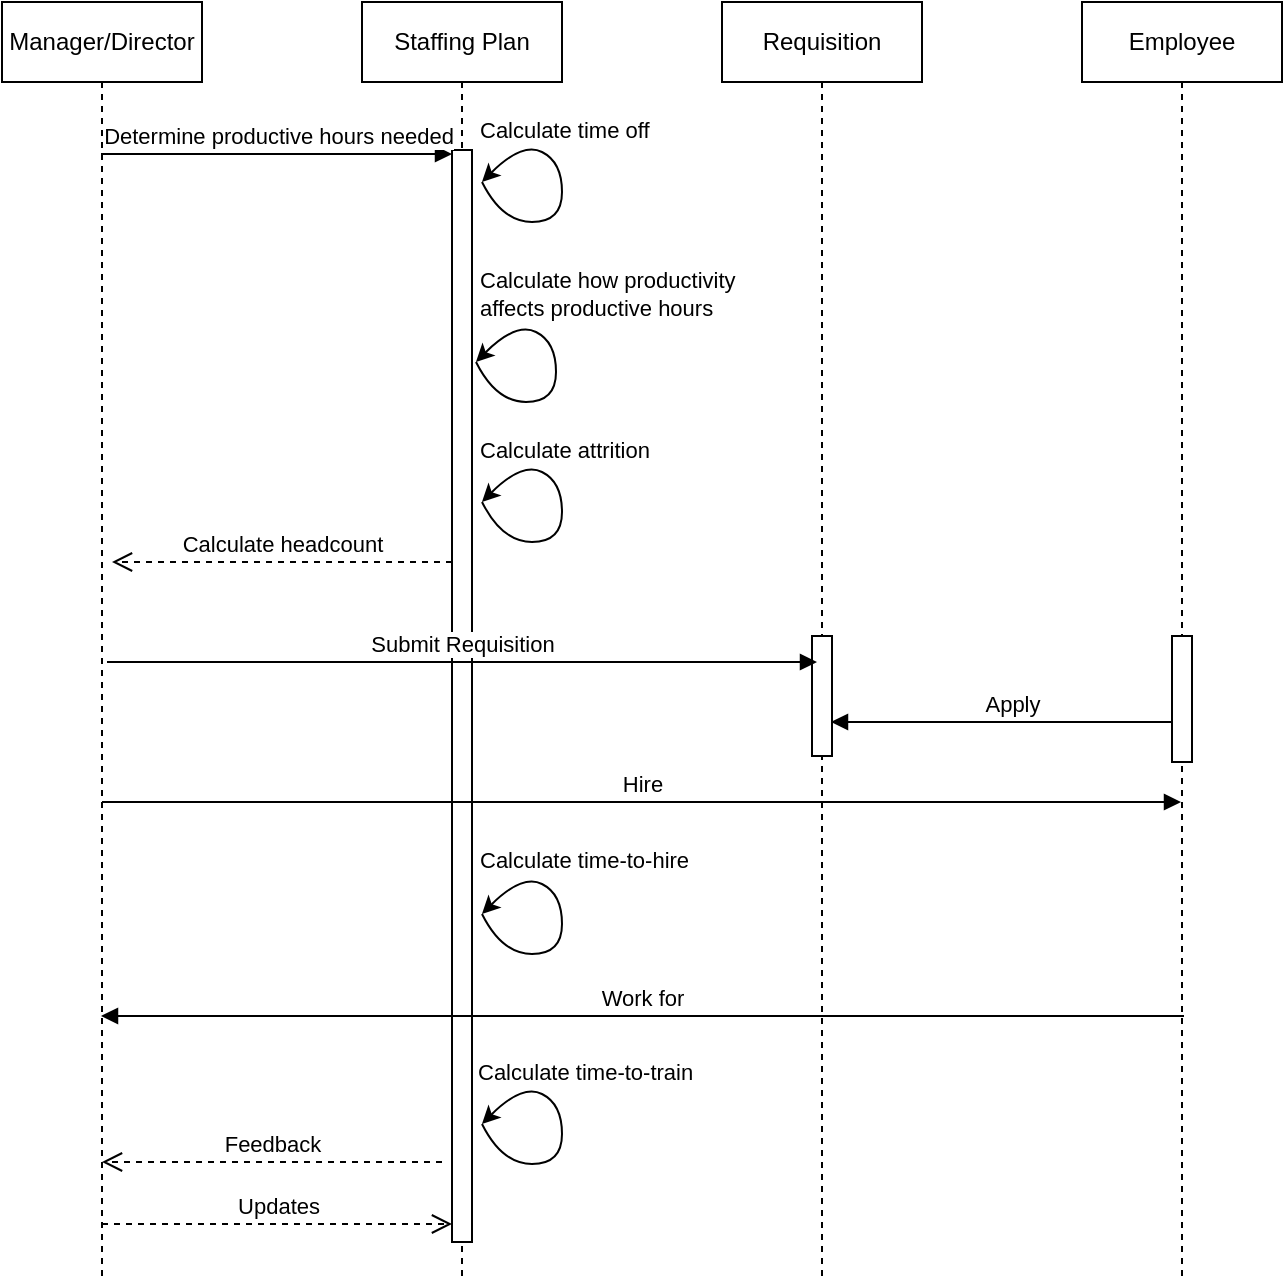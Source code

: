 <mxfile version="24.0.2" type="github">
  <diagram name="Page-1" id="2YBvvXClWsGukQMizWep">
    <mxGraphModel dx="726" dy="524" grid="1" gridSize="10" guides="1" tooltips="1" connect="1" arrows="1" fold="1" page="1" pageScale="1" pageWidth="850" pageHeight="1100" math="0" shadow="0">
      <root>
        <mxCell id="0" />
        <mxCell id="1" parent="0" />
        <mxCell id="aM9ryv3xv72pqoxQDRHE-1" value="Manager/Director" style="shape=umlLifeline;perimeter=lifelinePerimeter;whiteSpace=wrap;html=1;container=0;dropTarget=0;collapsible=0;recursiveResize=0;outlineConnect=0;portConstraint=eastwest;newEdgeStyle={&quot;edgeStyle&quot;:&quot;elbowEdgeStyle&quot;,&quot;elbow&quot;:&quot;vertical&quot;,&quot;curved&quot;:0,&quot;rounded&quot;:0};" parent="1" vertex="1">
          <mxGeometry x="40" y="40" width="100" height="640" as="geometry" />
        </mxCell>
        <mxCell id="aM9ryv3xv72pqoxQDRHE-5" value="Staffing Plan" style="shape=umlLifeline;perimeter=lifelinePerimeter;whiteSpace=wrap;html=1;container=0;dropTarget=0;collapsible=0;recursiveResize=0;outlineConnect=0;portConstraint=eastwest;newEdgeStyle={&quot;edgeStyle&quot;:&quot;elbowEdgeStyle&quot;,&quot;elbow&quot;:&quot;vertical&quot;,&quot;curved&quot;:0,&quot;rounded&quot;:0};" parent="1" vertex="1">
          <mxGeometry x="220" y="40" width="100" height="640" as="geometry" />
        </mxCell>
        <mxCell id="aM9ryv3xv72pqoxQDRHE-6" value="" style="html=1;points=[];perimeter=orthogonalPerimeter;outlineConnect=0;targetShapes=umlLifeline;portConstraint=eastwest;newEdgeStyle={&quot;edgeStyle&quot;:&quot;elbowEdgeStyle&quot;,&quot;elbow&quot;:&quot;vertical&quot;,&quot;curved&quot;:0,&quot;rounded&quot;:0};" parent="aM9ryv3xv72pqoxQDRHE-5" vertex="1">
          <mxGeometry x="45" y="74" width="10" height="546" as="geometry" />
        </mxCell>
        <mxCell id="aM9ryv3xv72pqoxQDRHE-7" value="Determine productive hours needed" style="html=1;verticalAlign=bottom;endArrow=block;edgeStyle=elbowEdgeStyle;elbow=vertical;curved=0;rounded=0;" parent="1" edge="1">
          <mxGeometry relative="1" as="geometry">
            <mxPoint x="89.5" y="116" as="sourcePoint" />
            <Array as="points">
              <mxPoint x="180" y="116" />
            </Array>
            <mxPoint x="265" y="116" as="targetPoint" />
          </mxGeometry>
        </mxCell>
        <mxCell id="aM9ryv3xv72pqoxQDRHE-8" value="Calculate headcount" style="html=1;verticalAlign=bottom;endArrow=open;dashed=1;endSize=8;edgeStyle=elbowEdgeStyle;elbow=horizontal;curved=0;rounded=0;" parent="1" edge="1">
          <mxGeometry relative="1" as="geometry">
            <mxPoint x="95" y="320" as="targetPoint" />
            <Array as="points">
              <mxPoint x="190" y="320" />
            </Array>
            <mxPoint x="265" y="320" as="sourcePoint" />
          </mxGeometry>
        </mxCell>
        <mxCell id="aM9ryv3xv72pqoxQDRHE-9" value="Apply" style="html=1;verticalAlign=bottom;endArrow=block;edgeStyle=elbowEdgeStyle;elbow=horizontal;curved=0;rounded=0;exitX=0.5;exitY=0.8;exitDx=0;exitDy=0;exitPerimeter=0;" parent="1" edge="1">
          <mxGeometry relative="1" as="geometry">
            <mxPoint x="635.5" y="400" as="sourcePoint" />
            <Array as="points">
              <mxPoint x="555.5" y="400" />
            </Array>
            <mxPoint x="454.5" y="400" as="targetPoint" />
          </mxGeometry>
        </mxCell>
        <mxCell id="j48D7hrlrxyaffR_ZLyU-1" value="Requisition" style="shape=umlLifeline;perimeter=lifelinePerimeter;whiteSpace=wrap;html=1;container=0;dropTarget=0;collapsible=0;recursiveResize=0;outlineConnect=0;portConstraint=eastwest;newEdgeStyle={&quot;edgeStyle&quot;:&quot;elbowEdgeStyle&quot;,&quot;elbow&quot;:&quot;vertical&quot;,&quot;curved&quot;:0,&quot;rounded&quot;:0};" vertex="1" parent="1">
          <mxGeometry x="400" y="40" width="100" height="640" as="geometry" />
        </mxCell>
        <mxCell id="j48D7hrlrxyaffR_ZLyU-2" value="" style="html=1;points=[];perimeter=orthogonalPerimeter;outlineConnect=0;targetShapes=umlLifeline;portConstraint=eastwest;newEdgeStyle={&quot;edgeStyle&quot;:&quot;elbowEdgeStyle&quot;,&quot;elbow&quot;:&quot;vertical&quot;,&quot;curved&quot;:0,&quot;rounded&quot;:0};" vertex="1" parent="j48D7hrlrxyaffR_ZLyU-1">
          <mxGeometry x="45" y="317" width="10" height="60" as="geometry" />
        </mxCell>
        <mxCell id="j48D7hrlrxyaffR_ZLyU-3" value="Employee" style="shape=umlLifeline;perimeter=lifelinePerimeter;whiteSpace=wrap;html=1;container=0;dropTarget=0;collapsible=0;recursiveResize=0;outlineConnect=0;portConstraint=eastwest;newEdgeStyle={&quot;edgeStyle&quot;:&quot;elbowEdgeStyle&quot;,&quot;elbow&quot;:&quot;vertical&quot;,&quot;curved&quot;:0,&quot;rounded&quot;:0};" vertex="1" parent="1">
          <mxGeometry x="580" y="40" width="100" height="640" as="geometry" />
        </mxCell>
        <mxCell id="j48D7hrlrxyaffR_ZLyU-4" value="" style="html=1;points=[];perimeter=orthogonalPerimeter;outlineConnect=0;targetShapes=umlLifeline;portConstraint=eastwest;newEdgeStyle={&quot;edgeStyle&quot;:&quot;elbowEdgeStyle&quot;,&quot;elbow&quot;:&quot;vertical&quot;,&quot;curved&quot;:0,&quot;rounded&quot;:0};" vertex="1" parent="j48D7hrlrxyaffR_ZLyU-3">
          <mxGeometry x="45" y="317" width="10" height="63" as="geometry" />
        </mxCell>
        <mxCell id="j48D7hrlrxyaffR_ZLyU-5" value="" style="curved=1;endArrow=classic;html=1;rounded=0;" edge="1" parent="1">
          <mxGeometry width="50" height="50" relative="1" as="geometry">
            <mxPoint x="280" y="130" as="sourcePoint" />
            <mxPoint x="280" y="130" as="targetPoint" />
            <Array as="points">
              <mxPoint x="290" y="150" />
              <mxPoint x="320" y="150" />
              <mxPoint x="320" y="120" />
              <mxPoint x="300" y="110" />
            </Array>
          </mxGeometry>
        </mxCell>
        <mxCell id="j48D7hrlrxyaffR_ZLyU-6" value="" style="curved=1;endArrow=classic;html=1;rounded=0;" edge="1" parent="1">
          <mxGeometry width="50" height="50" relative="1" as="geometry">
            <mxPoint x="277" y="220" as="sourcePoint" />
            <mxPoint x="277" y="220" as="targetPoint" />
            <Array as="points">
              <mxPoint x="287" y="240" />
              <mxPoint x="317" y="240" />
              <mxPoint x="317" y="210" />
              <mxPoint x="297" y="200" />
            </Array>
          </mxGeometry>
        </mxCell>
        <mxCell id="j48D7hrlrxyaffR_ZLyU-7" value="" style="curved=1;endArrow=classic;html=1;rounded=0;" edge="1" parent="1">
          <mxGeometry width="50" height="50" relative="1" as="geometry">
            <mxPoint x="280" y="290" as="sourcePoint" />
            <mxPoint x="280" y="290" as="targetPoint" />
            <Array as="points">
              <mxPoint x="290" y="310" />
              <mxPoint x="320" y="310" />
              <mxPoint x="320" y="280" />
              <mxPoint x="300" y="270" />
            </Array>
          </mxGeometry>
        </mxCell>
        <mxCell id="j48D7hrlrxyaffR_ZLyU-8" value="" style="curved=1;endArrow=classic;html=1;rounded=0;" edge="1" parent="1">
          <mxGeometry width="50" height="50" relative="1" as="geometry">
            <mxPoint x="280" y="601" as="sourcePoint" />
            <mxPoint x="280" y="601" as="targetPoint" />
            <Array as="points">
              <mxPoint x="290" y="621" />
              <mxPoint x="320" y="621" />
              <mxPoint x="320" y="591" />
              <mxPoint x="300" y="581" />
            </Array>
          </mxGeometry>
        </mxCell>
        <mxCell id="j48D7hrlrxyaffR_ZLyU-9" value="" style="curved=1;endArrow=classic;html=1;rounded=0;" edge="1" parent="1">
          <mxGeometry width="50" height="50" relative="1" as="geometry">
            <mxPoint x="280" y="496" as="sourcePoint" />
            <mxPoint x="280" y="496" as="targetPoint" />
            <Array as="points">
              <mxPoint x="290" y="516" />
              <mxPoint x="320" y="516" />
              <mxPoint x="320" y="486" />
              <mxPoint x="300" y="476" />
            </Array>
          </mxGeometry>
        </mxCell>
        <mxCell id="j48D7hrlrxyaffR_ZLyU-10" value="Submit Requisition" style="html=1;verticalAlign=bottom;endArrow=block;edgeStyle=elbowEdgeStyle;elbow=vertical;curved=0;rounded=0;" edge="1" parent="1">
          <mxGeometry relative="1" as="geometry">
            <mxPoint x="92.5" y="370" as="sourcePoint" />
            <Array as="points">
              <mxPoint x="182.5" y="370" />
            </Array>
            <mxPoint x="447.5" y="370" as="targetPoint" />
          </mxGeometry>
        </mxCell>
        <mxCell id="j48D7hrlrxyaffR_ZLyU-11" value="Hire" style="html=1;verticalAlign=bottom;endArrow=block;edgeStyle=elbowEdgeStyle;elbow=vertical;curved=0;rounded=0;" edge="1" parent="1">
          <mxGeometry relative="1" as="geometry">
            <mxPoint x="90" y="440" as="sourcePoint" />
            <Array as="points">
              <mxPoint x="180" y="440" />
            </Array>
            <mxPoint x="629.5" y="440" as="targetPoint" />
          </mxGeometry>
        </mxCell>
        <mxCell id="j48D7hrlrxyaffR_ZLyU-12" value="Work for" style="html=1;verticalAlign=bottom;endArrow=block;edgeStyle=elbowEdgeStyle;elbow=horizontal;curved=0;rounded=0;exitX=0.5;exitY=0.8;exitDx=0;exitDy=0;exitPerimeter=0;" edge="1" parent="1">
          <mxGeometry relative="1" as="geometry">
            <mxPoint x="631" y="547" as="sourcePoint" />
            <Array as="points">
              <mxPoint x="551" y="547" />
            </Array>
            <mxPoint x="89.5" y="547" as="targetPoint" />
          </mxGeometry>
        </mxCell>
        <mxCell id="j48D7hrlrxyaffR_ZLyU-13" value="&lt;span style=&quot;color: rgb(0, 0, 0); font-family: Helvetica; font-size: 11px; font-style: normal; font-variant-ligatures: normal; font-variant-caps: normal; font-weight: 400; letter-spacing: normal; orphans: 2; text-align: center; text-indent: 0px; text-transform: none; widows: 2; word-spacing: 0px; -webkit-text-stroke-width: 0px; white-space: nowrap; background-color: rgb(255, 255, 255); text-decoration-thickness: initial; text-decoration-style: initial; text-decoration-color: initial; display: inline !important; float: none;&quot;&gt;Calculate time-to-train&lt;/span&gt;" style="text;whiteSpace=wrap;html=1;" vertex="1" parent="1">
          <mxGeometry x="276" y="561" width="140" height="30" as="geometry" />
        </mxCell>
        <mxCell id="j48D7hrlrxyaffR_ZLyU-14" value="&lt;span style=&quot;color: rgb(0, 0, 0); font-family: Helvetica; font-size: 11px; font-style: normal; font-variant-ligatures: normal; font-variant-caps: normal; font-weight: 400; letter-spacing: normal; orphans: 2; text-align: center; text-indent: 0px; text-transform: none; widows: 2; word-spacing: 0px; -webkit-text-stroke-width: 0px; white-space: nowrap; background-color: rgb(255, 255, 255); text-decoration-thickness: initial; text-decoration-style: initial; text-decoration-color: initial; display: inline !important; float: none;&quot;&gt;Calculate time off&lt;/span&gt;" style="text;whiteSpace=wrap;html=1;" vertex="1" parent="1">
          <mxGeometry x="277" y="90" width="140" height="30" as="geometry" />
        </mxCell>
        <mxCell id="j48D7hrlrxyaffR_ZLyU-15" value="&lt;span style=&quot;color: rgb(0, 0, 0); font-family: Helvetica; font-size: 11px; font-style: normal; font-variant-ligatures: normal; font-variant-caps: normal; font-weight: 400; letter-spacing: normal; orphans: 2; text-align: center; text-indent: 0px; text-transform: none; widows: 2; word-spacing: 0px; -webkit-text-stroke-width: 0px; white-space: nowrap; background-color: rgb(255, 255, 255); text-decoration-thickness: initial; text-decoration-style: initial; text-decoration-color: initial; display: inline !important; float: none;&quot;&gt;Calculate how productivity&amp;nbsp;&lt;/span&gt;&lt;div&gt;&lt;span style=&quot;color: rgb(0, 0, 0); font-family: Helvetica; font-size: 11px; font-style: normal; font-variant-ligatures: normal; font-variant-caps: normal; font-weight: 400; letter-spacing: normal; orphans: 2; text-align: center; text-indent: 0px; text-transform: none; widows: 2; word-spacing: 0px; -webkit-text-stroke-width: 0px; white-space: nowrap; background-color: rgb(255, 255, 255); text-decoration-thickness: initial; text-decoration-style: initial; text-decoration-color: initial; display: inline !important; float: none;&quot;&gt;affects productive hours&lt;/span&gt;&lt;/div&gt;" style="text;whiteSpace=wrap;html=1;" vertex="1" parent="1">
          <mxGeometry x="277" y="165" width="140" height="40" as="geometry" />
        </mxCell>
        <mxCell id="j48D7hrlrxyaffR_ZLyU-16" value="&lt;span style=&quot;color: rgb(0, 0, 0); font-family: Helvetica; font-size: 11px; font-style: normal; font-variant-ligatures: normal; font-variant-caps: normal; font-weight: 400; letter-spacing: normal; orphans: 2; text-align: center; text-indent: 0px; text-transform: none; widows: 2; word-spacing: 0px; -webkit-text-stroke-width: 0px; white-space: nowrap; background-color: rgb(255, 255, 255); text-decoration-thickness: initial; text-decoration-style: initial; text-decoration-color: initial; display: inline !important; float: none;&quot;&gt;Calculate attrition&lt;/span&gt;" style="text;whiteSpace=wrap;html=1;" vertex="1" parent="1">
          <mxGeometry x="277" y="250" width="140" height="30" as="geometry" />
        </mxCell>
        <mxCell id="j48D7hrlrxyaffR_ZLyU-17" value="&lt;span style=&quot;color: rgb(0, 0, 0); font-family: Helvetica; font-size: 11px; font-style: normal; font-variant-ligatures: normal; font-variant-caps: normal; font-weight: 400; letter-spacing: normal; orphans: 2; text-align: center; text-indent: 0px; text-transform: none; widows: 2; word-spacing: 0px; -webkit-text-stroke-width: 0px; white-space: nowrap; background-color: rgb(255, 255, 255); text-decoration-thickness: initial; text-decoration-style: initial; text-decoration-color: initial; display: inline !important; float: none;&quot;&gt;Calculate time-to-hire&lt;/span&gt;" style="text;whiteSpace=wrap;html=1;" vertex="1" parent="1">
          <mxGeometry x="277" y="455" width="140" height="30" as="geometry" />
        </mxCell>
        <mxCell id="j48D7hrlrxyaffR_ZLyU-22" value="Feedback" style="html=1;verticalAlign=bottom;endArrow=open;dashed=1;endSize=8;edgeStyle=elbowEdgeStyle;elbow=horizontal;curved=0;rounded=0;" edge="1" parent="1">
          <mxGeometry relative="1" as="geometry">
            <mxPoint x="90" y="620" as="targetPoint" />
            <Array as="points">
              <mxPoint x="185" y="620" />
            </Array>
            <mxPoint x="260" y="620" as="sourcePoint" />
          </mxGeometry>
        </mxCell>
        <mxCell id="j48D7hrlrxyaffR_ZLyU-24" value="Updates" style="html=1;verticalAlign=bottom;endArrow=open;dashed=1;endSize=8;edgeStyle=elbowEdgeStyle;elbow=horizontal;curved=0;rounded=0;" edge="1" parent="1">
          <mxGeometry relative="1" as="geometry">
            <mxPoint x="265" y="651" as="targetPoint" />
            <Array as="points">
              <mxPoint x="150" y="651" />
            </Array>
            <mxPoint x="90" y="651" as="sourcePoint" />
          </mxGeometry>
        </mxCell>
      </root>
    </mxGraphModel>
  </diagram>
</mxfile>
